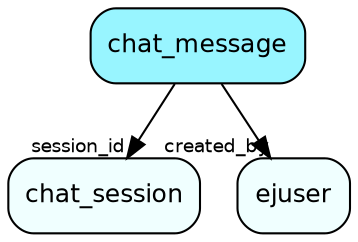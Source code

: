 digraph chat_message  {
node [shape = box style="rounded, filled" fontname = "Helvetica" fontsize = "12" ]
edge [fontname = "Helvetica" fontsize = "9"]

chat_message[fillcolor = "cadetblue1"]
chat_session[fillcolor = "azure1"]
ejuser[fillcolor = "azure1"]
chat_message -> chat_session [headlabel = "session_id"]
chat_message -> ejuser [headlabel = "created_by"]
}
